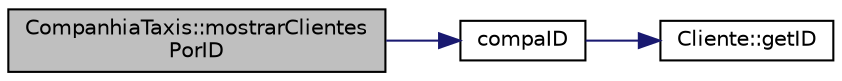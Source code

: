 digraph "CompanhiaTaxis::mostrarClientesPorID"
{
  edge [fontname="Helvetica",fontsize="10",labelfontname="Helvetica",labelfontsize="10"];
  node [fontname="Helvetica",fontsize="10",shape=record];
  rankdir="LR";
  Node28 [label="CompanhiaTaxis::mostrarClientes\lPorID",height=0.2,width=0.4,color="black", fillcolor="grey75", style="filled", fontcolor="black"];
  Node28 -> Node29 [color="midnightblue",fontsize="10",style="solid",fontname="Helvetica"];
  Node29 [label="compaID",height=0.2,width=0.4,color="black", fillcolor="white", style="filled",URL="$_companhia_taxis_8cpp.html#a10e6eed672c3c5875b7445c3a7cd4e3e"];
  Node29 -> Node30 [color="midnightblue",fontsize="10",style="solid",fontname="Helvetica"];
  Node30 [label="Cliente::getID",height=0.2,width=0.4,color="black", fillcolor="white", style="filled",URL="$class_cliente.html#a46bb7e4db84a2ebb62e3333dd1d7e21b",tooltip="função para obter o id de utente cliente "];
}
